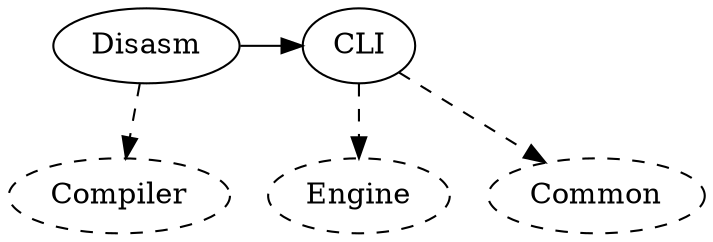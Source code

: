digraph {
    CLI -> Common [style=dashed];
    CLI -> Engine [style=dashed];
    Compiler [style=dashed];
    Disasm -> CLI;
    Disasm -> Compiler [style=dashed];
    Common [style=dashed];
    Engine [style=dashed];
    { rank=same; CLI; Disasm }
}
